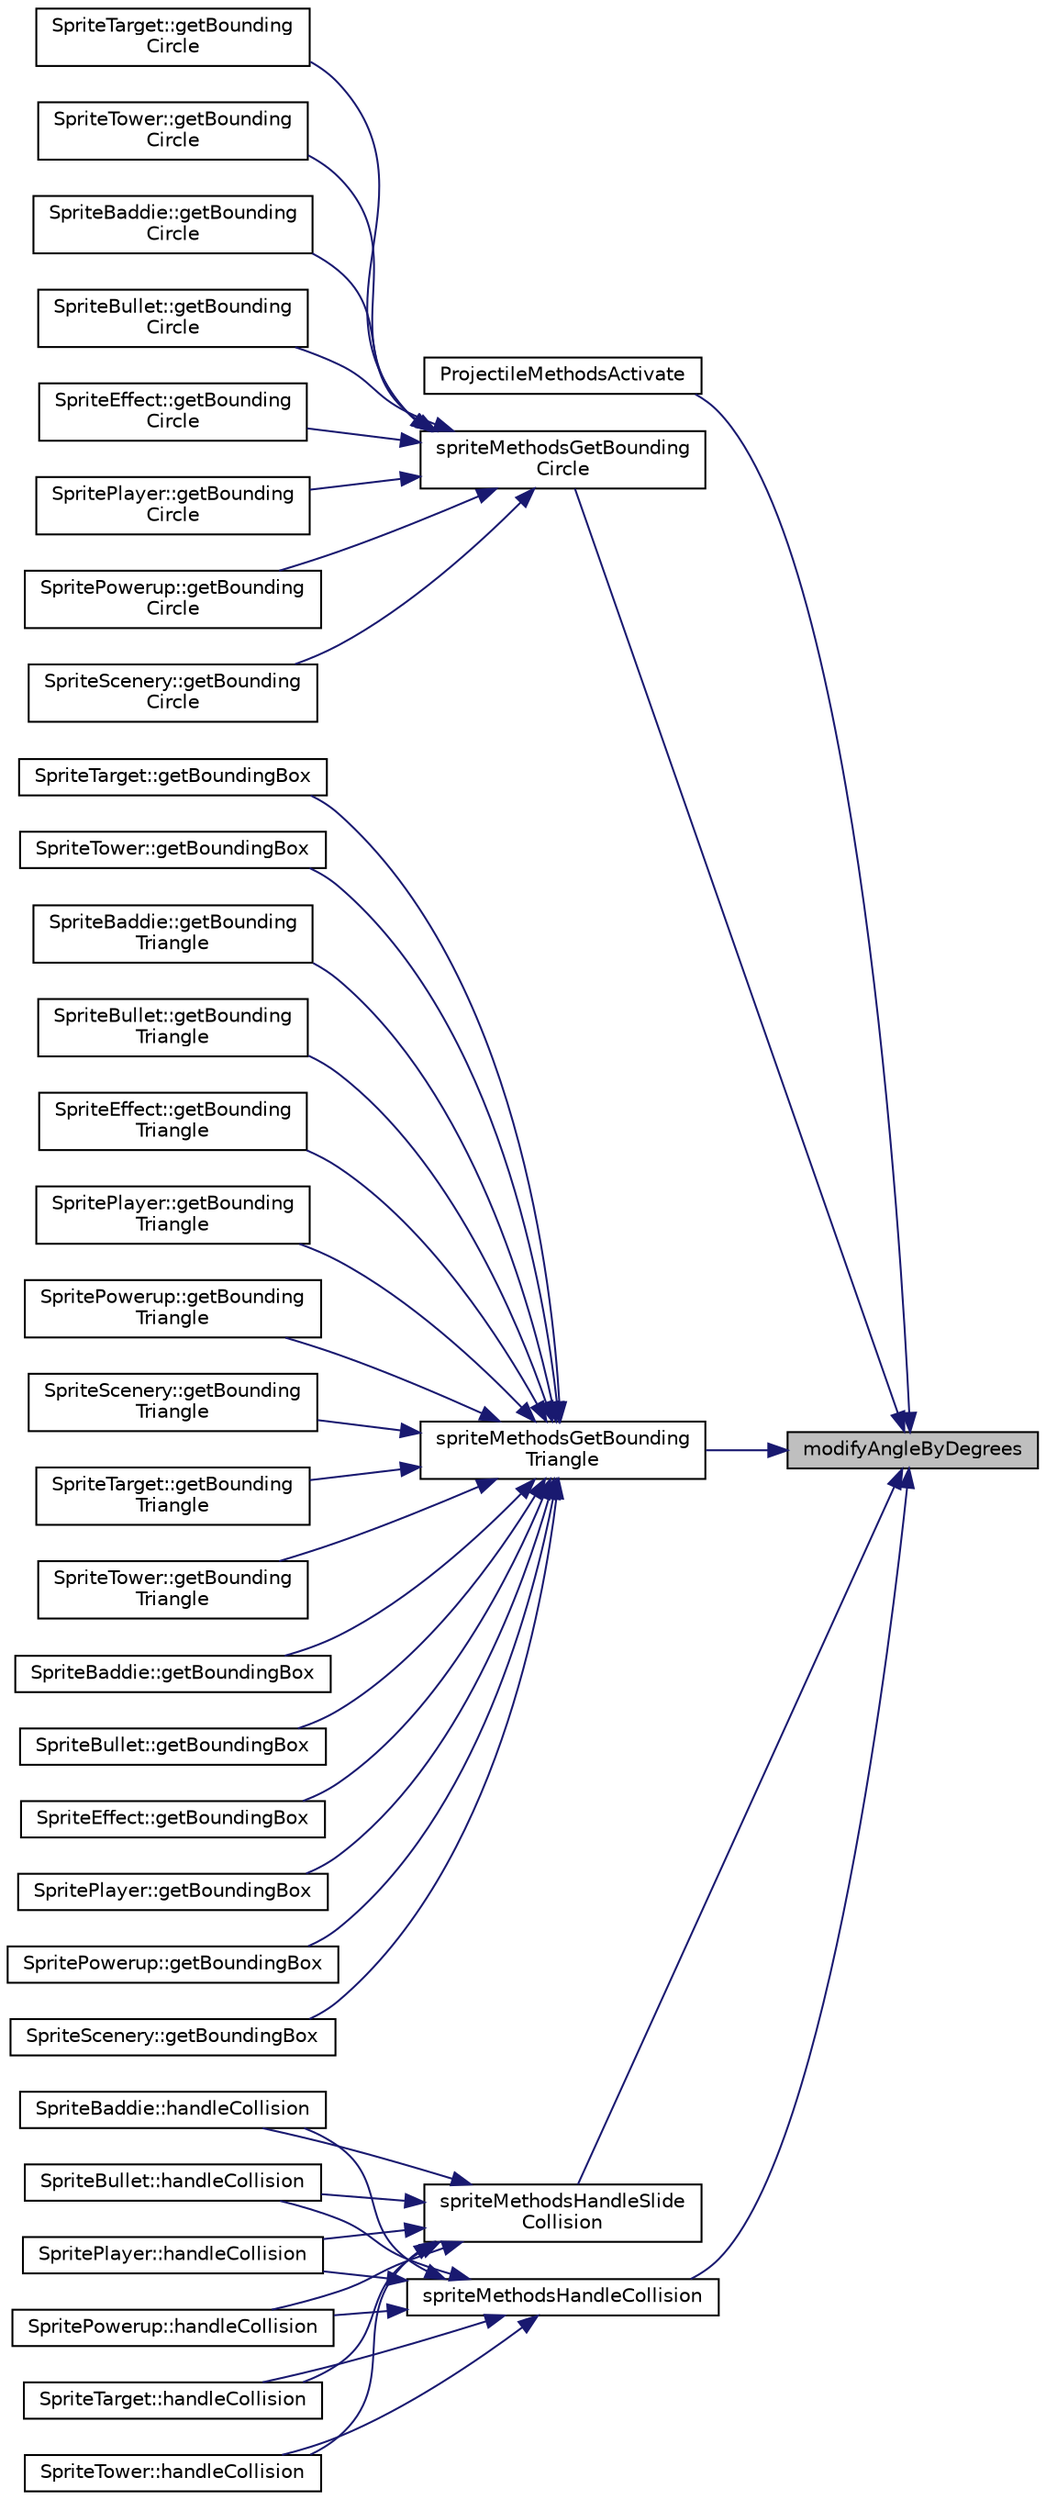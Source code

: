 digraph "modifyAngleByDegrees"
{
 // LATEX_PDF_SIZE
  edge [fontname="Helvetica",fontsize="10",labelfontname="Helvetica",labelfontsize="10"];
  node [fontname="Helvetica",fontsize="10",shape=record];
  rankdir="RL";
  Node1 [label="modifyAngleByDegrees",height=0.2,width=0.4,color="black", fillcolor="grey75", style="filled", fontcolor="black",tooltip=" "];
  Node1 -> Node2 [dir="back",color="midnightblue",fontsize="10",style="solid",fontname="Helvetica"];
  Node2 [label="ProjectileMethodsActivate",height=0.2,width=0.4,color="black", fillcolor="white", style="filled",URL="$_projectile_methods_8cpp.html#a6ae279912f991524c93cab86f9db21bb",tooltip="Delegate method to activate an available bullet sprite so that it can shoot off into the wild blue yo..."];
  Node1 -> Node3 [dir="back",color="midnightblue",fontsize="10",style="solid",fontname="Helvetica"];
  Node3 [label="spriteMethodsGetBounding\lCircle",height=0.2,width=0.4,color="black", fillcolor="white", style="filled",URL="$_sprite_methods_8cpp.html#ada2450ce26a424a516216fe6592c48d3",tooltip=" "];
  Node3 -> Node4 [dir="back",color="midnightblue",fontsize="10",style="solid",fontname="Helvetica"];
  Node4 [label="SpriteBaddie::getBounding\lCircle",height=0.2,width=0.4,color="black", fillcolor="white", style="filled",URL="$class_sprite_baddie.html#ad379806b8b041bc0333c58131411b288",tooltip=" "];
  Node3 -> Node5 [dir="back",color="midnightblue",fontsize="10",style="solid",fontname="Helvetica"];
  Node5 [label="SpriteBullet::getBounding\lCircle",height=0.2,width=0.4,color="black", fillcolor="white", style="filled",URL="$class_sprite_bullet.html#a7e61639de8f71f2364dc8ef081dbfad3",tooltip=" "];
  Node3 -> Node6 [dir="back",color="midnightblue",fontsize="10",style="solid",fontname="Helvetica"];
  Node6 [label="SpriteEffect::getBounding\lCircle",height=0.2,width=0.4,color="black", fillcolor="white", style="filled",URL="$class_sprite_effect.html#a690a508d40f84d5dc9d9518fbee6a2aa",tooltip=" "];
  Node3 -> Node7 [dir="back",color="midnightblue",fontsize="10",style="solid",fontname="Helvetica"];
  Node7 [label="SpritePlayer::getBounding\lCircle",height=0.2,width=0.4,color="black", fillcolor="white", style="filled",URL="$class_sprite_player.html#a8b5c5f0dc6d3d0b51c21bc88dcf19451",tooltip=" "];
  Node3 -> Node8 [dir="back",color="midnightblue",fontsize="10",style="solid",fontname="Helvetica"];
  Node8 [label="SpritePowerup::getBounding\lCircle",height=0.2,width=0.4,color="black", fillcolor="white", style="filled",URL="$class_sprite_powerup.html#a5cf1b9d44d40a7d174a109f864d24488",tooltip=" "];
  Node3 -> Node9 [dir="back",color="midnightblue",fontsize="10",style="solid",fontname="Helvetica"];
  Node9 [label="SpriteScenery::getBounding\lCircle",height=0.2,width=0.4,color="black", fillcolor="white", style="filled",URL="$class_sprite_scenery.html#a5d4a828b0de775039d7eb23c961ee158",tooltip=" "];
  Node3 -> Node10 [dir="back",color="midnightblue",fontsize="10",style="solid",fontname="Helvetica"];
  Node10 [label="SpriteTarget::getBounding\lCircle",height=0.2,width=0.4,color="black", fillcolor="white", style="filled",URL="$class_sprite_target.html#a7d9bbdfc6982e0dc7b8822d85a32cee3",tooltip=" "];
  Node3 -> Node11 [dir="back",color="midnightblue",fontsize="10",style="solid",fontname="Helvetica"];
  Node11 [label="SpriteTower::getBounding\lCircle",height=0.2,width=0.4,color="black", fillcolor="white", style="filled",URL="$class_sprite_tower.html#abaf984f9fc0a9b7d1ce2260f786a1ee9",tooltip=" "];
  Node1 -> Node12 [dir="back",color="midnightblue",fontsize="10",style="solid",fontname="Helvetica"];
  Node12 [label="spriteMethodsGetBounding\lTriangle",height=0.2,width=0.4,color="black", fillcolor="white", style="filled",URL="$_sprite_methods_8cpp.html#ad9d10bdfc75a2c1db8d1bc929a0b6db3",tooltip=" "];
  Node12 -> Node13 [dir="back",color="midnightblue",fontsize="10",style="solid",fontname="Helvetica"];
  Node13 [label="SpriteBaddie::getBoundingBox",height=0.2,width=0.4,color="black", fillcolor="white", style="filled",URL="$class_sprite_baddie.html#aa89cb2879e4956e05334fefe09301a3d",tooltip=" "];
  Node12 -> Node14 [dir="back",color="midnightblue",fontsize="10",style="solid",fontname="Helvetica"];
  Node14 [label="SpriteBullet::getBoundingBox",height=0.2,width=0.4,color="black", fillcolor="white", style="filled",URL="$class_sprite_bullet.html#a77d6d13fa43db947ab1f17be2f455dc9",tooltip=" "];
  Node12 -> Node15 [dir="back",color="midnightblue",fontsize="10",style="solid",fontname="Helvetica"];
  Node15 [label="SpriteEffect::getBoundingBox",height=0.2,width=0.4,color="black", fillcolor="white", style="filled",URL="$class_sprite_effect.html#a1f1cafb5ac640db5f678dde07253a9c4",tooltip=" "];
  Node12 -> Node16 [dir="back",color="midnightblue",fontsize="10",style="solid",fontname="Helvetica"];
  Node16 [label="SpritePlayer::getBoundingBox",height=0.2,width=0.4,color="black", fillcolor="white", style="filled",URL="$class_sprite_player.html#a9d1766ba0a6d19fccaab7c39d73ac444",tooltip=" "];
  Node12 -> Node17 [dir="back",color="midnightblue",fontsize="10",style="solid",fontname="Helvetica"];
  Node17 [label="SpritePowerup::getBoundingBox",height=0.2,width=0.4,color="black", fillcolor="white", style="filled",URL="$class_sprite_powerup.html#ad9044197424e423e06a818c626ff5cc3",tooltip=" "];
  Node12 -> Node18 [dir="back",color="midnightblue",fontsize="10",style="solid",fontname="Helvetica"];
  Node18 [label="SpriteScenery::getBoundingBox",height=0.2,width=0.4,color="black", fillcolor="white", style="filled",URL="$class_sprite_scenery.html#ad22ff5c6659dcbcaf465e3ac333fd09c",tooltip=" "];
  Node12 -> Node19 [dir="back",color="midnightblue",fontsize="10",style="solid",fontname="Helvetica"];
  Node19 [label="SpriteTarget::getBoundingBox",height=0.2,width=0.4,color="black", fillcolor="white", style="filled",URL="$class_sprite_target.html#af37d7ef69e8941e7f4478212a6383345",tooltip=" "];
  Node12 -> Node20 [dir="back",color="midnightblue",fontsize="10",style="solid",fontname="Helvetica"];
  Node20 [label="SpriteTower::getBoundingBox",height=0.2,width=0.4,color="black", fillcolor="white", style="filled",URL="$class_sprite_tower.html#a4850f50e256fc5285a434569a20b8acf",tooltip=" "];
  Node12 -> Node21 [dir="back",color="midnightblue",fontsize="10",style="solid",fontname="Helvetica"];
  Node21 [label="SpriteBaddie::getBounding\lTriangle",height=0.2,width=0.4,color="black", fillcolor="white", style="filled",URL="$class_sprite_baddie.html#ab8c42ee2ff0e67ef4859aafe438cff45",tooltip=" "];
  Node12 -> Node22 [dir="back",color="midnightblue",fontsize="10",style="solid",fontname="Helvetica"];
  Node22 [label="SpriteBullet::getBounding\lTriangle",height=0.2,width=0.4,color="black", fillcolor="white", style="filled",URL="$class_sprite_bullet.html#a7d2d6e567b29b14a8c61b53339081df2",tooltip=" "];
  Node12 -> Node23 [dir="back",color="midnightblue",fontsize="10",style="solid",fontname="Helvetica"];
  Node23 [label="SpriteEffect::getBounding\lTriangle",height=0.2,width=0.4,color="black", fillcolor="white", style="filled",URL="$class_sprite_effect.html#a7d17d3b6e6abdaf3c49023fb726bc984",tooltip=" "];
  Node12 -> Node24 [dir="back",color="midnightblue",fontsize="10",style="solid",fontname="Helvetica"];
  Node24 [label="SpritePlayer::getBounding\lTriangle",height=0.2,width=0.4,color="black", fillcolor="white", style="filled",URL="$class_sprite_player.html#a4f5407fe153182605b3fdf008bd3affd",tooltip=" "];
  Node12 -> Node25 [dir="back",color="midnightblue",fontsize="10",style="solid",fontname="Helvetica"];
  Node25 [label="SpritePowerup::getBounding\lTriangle",height=0.2,width=0.4,color="black", fillcolor="white", style="filled",URL="$class_sprite_powerup.html#a212462837c2d69eddc3d0a3f27c34bc8",tooltip=" "];
  Node12 -> Node26 [dir="back",color="midnightblue",fontsize="10",style="solid",fontname="Helvetica"];
  Node26 [label="SpriteScenery::getBounding\lTriangle",height=0.2,width=0.4,color="black", fillcolor="white", style="filled",URL="$class_sprite_scenery.html#aaa1bcf93db00349ce85edab847063029",tooltip=" "];
  Node12 -> Node27 [dir="back",color="midnightblue",fontsize="10",style="solid",fontname="Helvetica"];
  Node27 [label="SpriteTarget::getBounding\lTriangle",height=0.2,width=0.4,color="black", fillcolor="white", style="filled",URL="$class_sprite_target.html#aceab3f4da8e9a8fb4100cf2b39686b77",tooltip=" "];
  Node12 -> Node28 [dir="back",color="midnightblue",fontsize="10",style="solid",fontname="Helvetica"];
  Node28 [label="SpriteTower::getBounding\lTriangle",height=0.2,width=0.4,color="black", fillcolor="white", style="filled",URL="$class_sprite_tower.html#a890001fe9d2a956f523127bec502072d",tooltip=" "];
  Node1 -> Node29 [dir="back",color="midnightblue",fontsize="10",style="solid",fontname="Helvetica"];
  Node29 [label="spriteMethodsHandleCollision",height=0.2,width=0.4,color="black", fillcolor="white", style="filled",URL="$_sprite_methods_8cpp.html#a771d26785a516650e09230082cbd1cf3",tooltip=" "];
  Node29 -> Node30 [dir="back",color="midnightblue",fontsize="10",style="solid",fontname="Helvetica"];
  Node30 [label="SpriteBaddie::handleCollision",height=0.2,width=0.4,color="black", fillcolor="white", style="filled",URL="$class_sprite_baddie.html#a60bbe30beb1bf5943694f935b110c808",tooltip=" "];
  Node29 -> Node31 [dir="back",color="midnightblue",fontsize="10",style="solid",fontname="Helvetica"];
  Node31 [label="SpriteBullet::handleCollision",height=0.2,width=0.4,color="black", fillcolor="white", style="filled",URL="$class_sprite_bullet.html#a7c7c0503738d74276ee80912cef20962",tooltip=" "];
  Node29 -> Node32 [dir="back",color="midnightblue",fontsize="10",style="solid",fontname="Helvetica"];
  Node32 [label="SpritePlayer::handleCollision",height=0.2,width=0.4,color="black", fillcolor="white", style="filled",URL="$class_sprite_player.html#a9e8152889fe27b4376fae23a6055490f",tooltip=" "];
  Node29 -> Node33 [dir="back",color="midnightblue",fontsize="10",style="solid",fontname="Helvetica"];
  Node33 [label="SpritePowerup::handleCollision",height=0.2,width=0.4,color="black", fillcolor="white", style="filled",URL="$class_sprite_powerup.html#ac789945b1a0990271bc0ca3c342c0c9b",tooltip=" "];
  Node29 -> Node34 [dir="back",color="midnightblue",fontsize="10",style="solid",fontname="Helvetica"];
  Node34 [label="SpriteTarget::handleCollision",height=0.2,width=0.4,color="black", fillcolor="white", style="filled",URL="$class_sprite_target.html#a877fd83c0bf93e3575d9868c185a1c19",tooltip=" "];
  Node29 -> Node35 [dir="back",color="midnightblue",fontsize="10",style="solid",fontname="Helvetica"];
  Node35 [label="SpriteTower::handleCollision",height=0.2,width=0.4,color="black", fillcolor="white", style="filled",URL="$class_sprite_tower.html#ad3ac4a8d843a960e5a2901bc5ffeb7da",tooltip=" "];
  Node1 -> Node36 [dir="back",color="midnightblue",fontsize="10",style="solid",fontname="Helvetica"];
  Node36 [label="spriteMethodsHandleSlide\lCollision",height=0.2,width=0.4,color="black", fillcolor="white", style="filled",URL="$_sprite_methods_8cpp.html#a6bfdc270d6c5c1b5fa1144a98e8f27d8",tooltip=" "];
  Node36 -> Node30 [dir="back",color="midnightblue",fontsize="10",style="solid",fontname="Helvetica"];
  Node36 -> Node31 [dir="back",color="midnightblue",fontsize="10",style="solid",fontname="Helvetica"];
  Node36 -> Node32 [dir="back",color="midnightblue",fontsize="10",style="solid",fontname="Helvetica"];
  Node36 -> Node33 [dir="back",color="midnightblue",fontsize="10",style="solid",fontname="Helvetica"];
  Node36 -> Node34 [dir="back",color="midnightblue",fontsize="10",style="solid",fontname="Helvetica"];
  Node36 -> Node35 [dir="back",color="midnightblue",fontsize="10",style="solid",fontname="Helvetica"];
}
